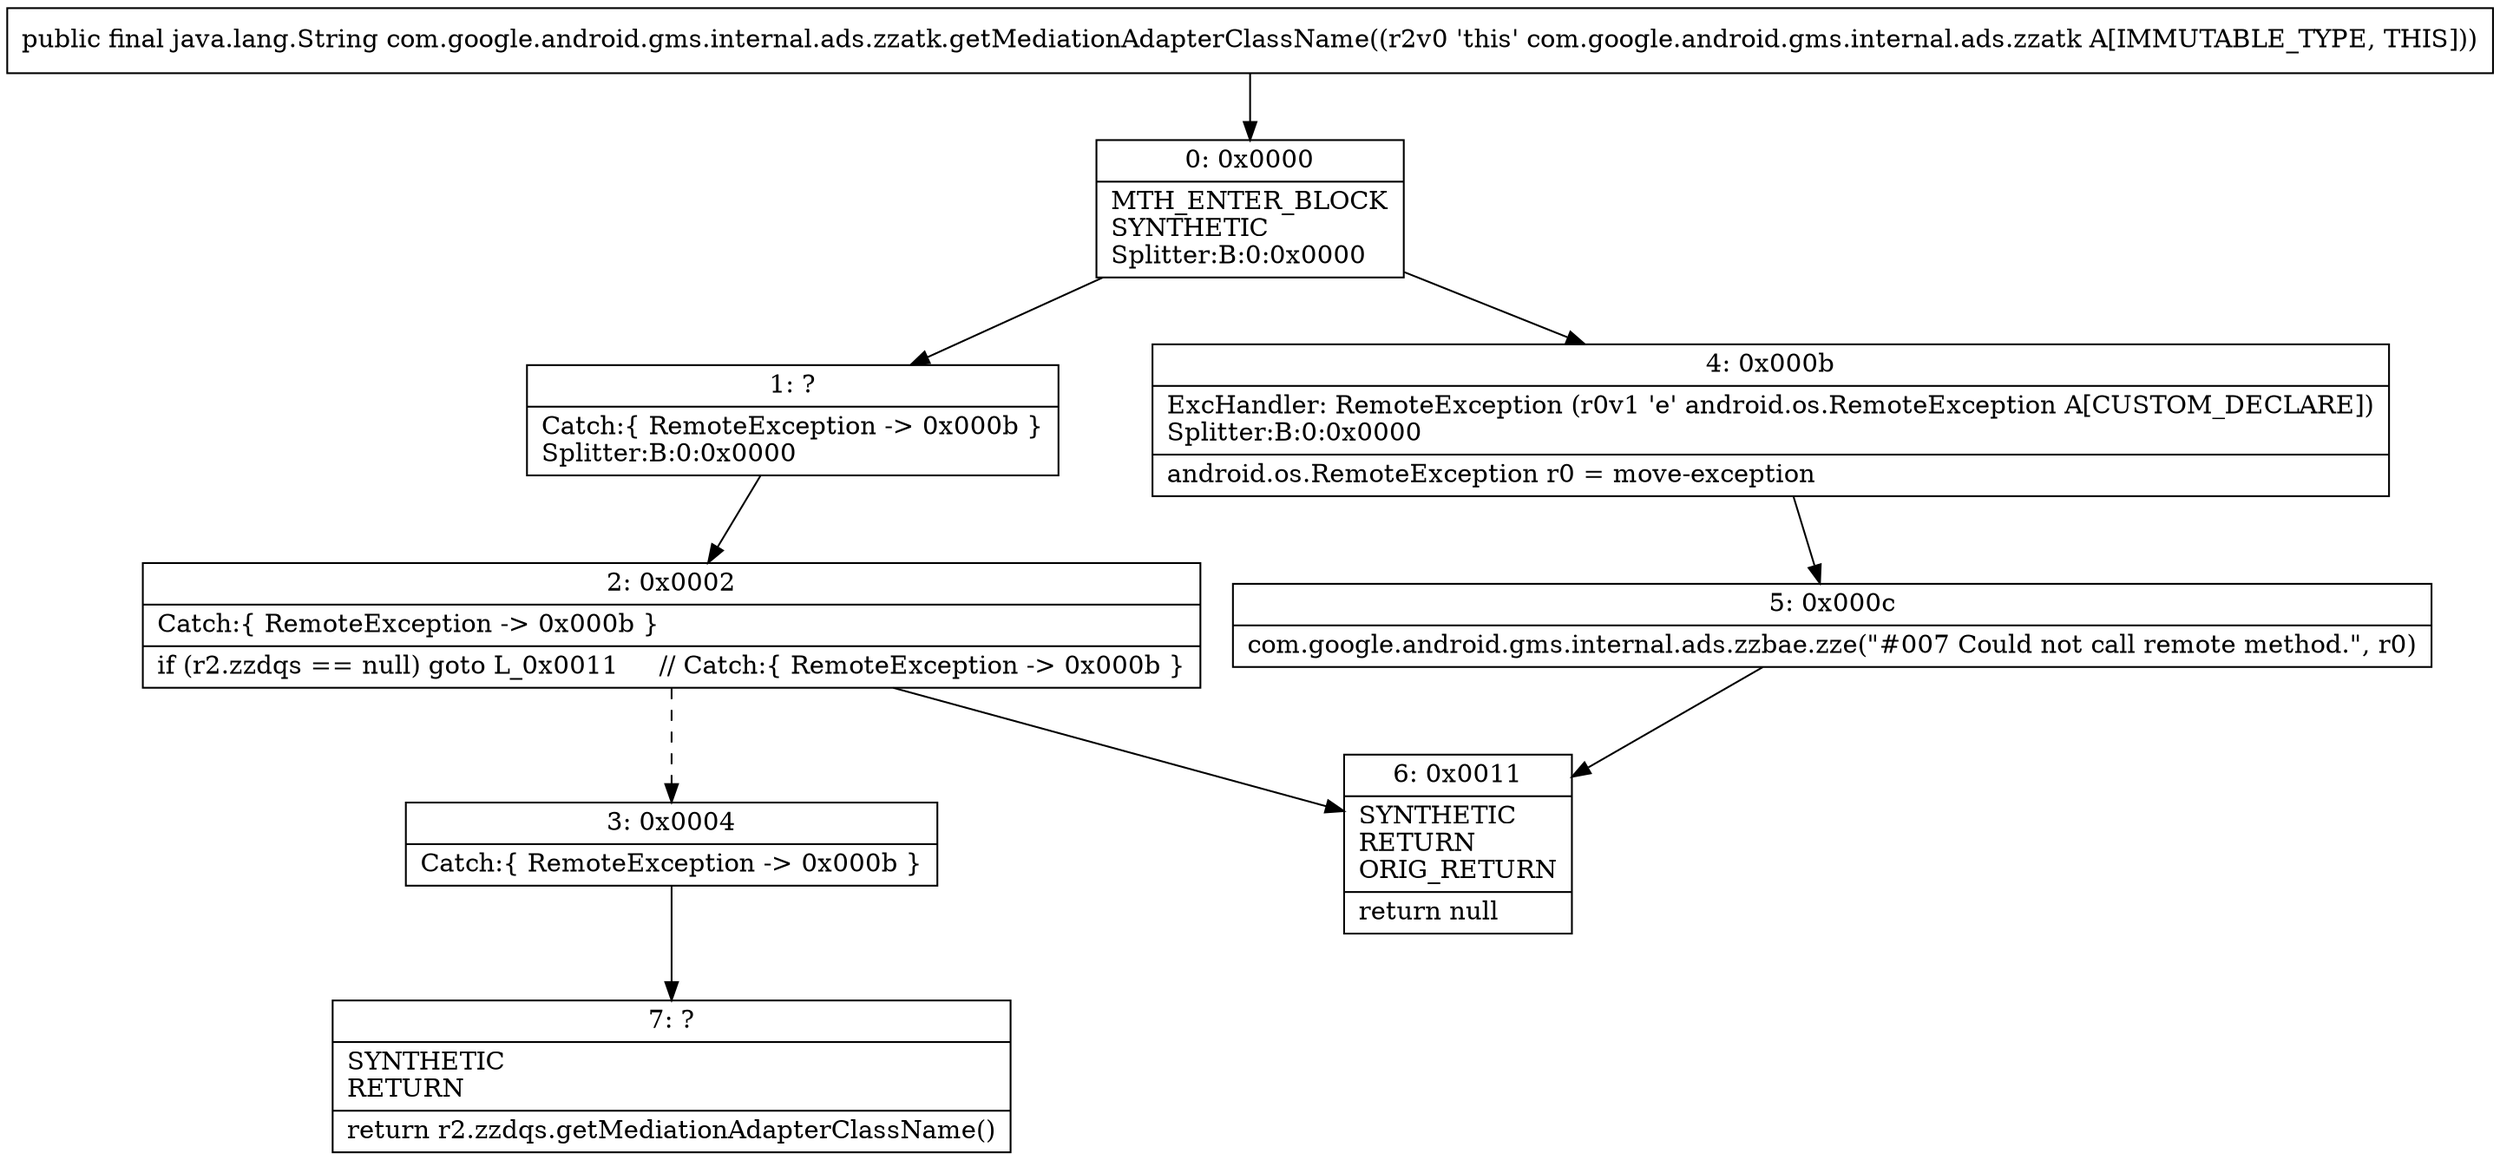 digraph "CFG forcom.google.android.gms.internal.ads.zzatk.getMediationAdapterClassName()Ljava\/lang\/String;" {
Node_0 [shape=record,label="{0\:\ 0x0000|MTH_ENTER_BLOCK\lSYNTHETIC\lSplitter:B:0:0x0000\l}"];
Node_1 [shape=record,label="{1\:\ ?|Catch:\{ RemoteException \-\> 0x000b \}\lSplitter:B:0:0x0000\l}"];
Node_2 [shape=record,label="{2\:\ 0x0002|Catch:\{ RemoteException \-\> 0x000b \}\l|if (r2.zzdqs == null) goto L_0x0011     \/\/ Catch:\{ RemoteException \-\> 0x000b \}\l}"];
Node_3 [shape=record,label="{3\:\ 0x0004|Catch:\{ RemoteException \-\> 0x000b \}\l}"];
Node_4 [shape=record,label="{4\:\ 0x000b|ExcHandler: RemoteException (r0v1 'e' android.os.RemoteException A[CUSTOM_DECLARE])\lSplitter:B:0:0x0000\l|android.os.RemoteException r0 = move\-exception\l}"];
Node_5 [shape=record,label="{5\:\ 0x000c|com.google.android.gms.internal.ads.zzbae.zze(\"#007 Could not call remote method.\", r0)\l}"];
Node_6 [shape=record,label="{6\:\ 0x0011|SYNTHETIC\lRETURN\lORIG_RETURN\l|return null\l}"];
Node_7 [shape=record,label="{7\:\ ?|SYNTHETIC\lRETURN\l|return r2.zzdqs.getMediationAdapterClassName()\l}"];
MethodNode[shape=record,label="{public final java.lang.String com.google.android.gms.internal.ads.zzatk.getMediationAdapterClassName((r2v0 'this' com.google.android.gms.internal.ads.zzatk A[IMMUTABLE_TYPE, THIS])) }"];
MethodNode -> Node_0;
Node_0 -> Node_1;
Node_0 -> Node_4;
Node_1 -> Node_2;
Node_2 -> Node_3[style=dashed];
Node_2 -> Node_6;
Node_3 -> Node_7;
Node_4 -> Node_5;
Node_5 -> Node_6;
}

